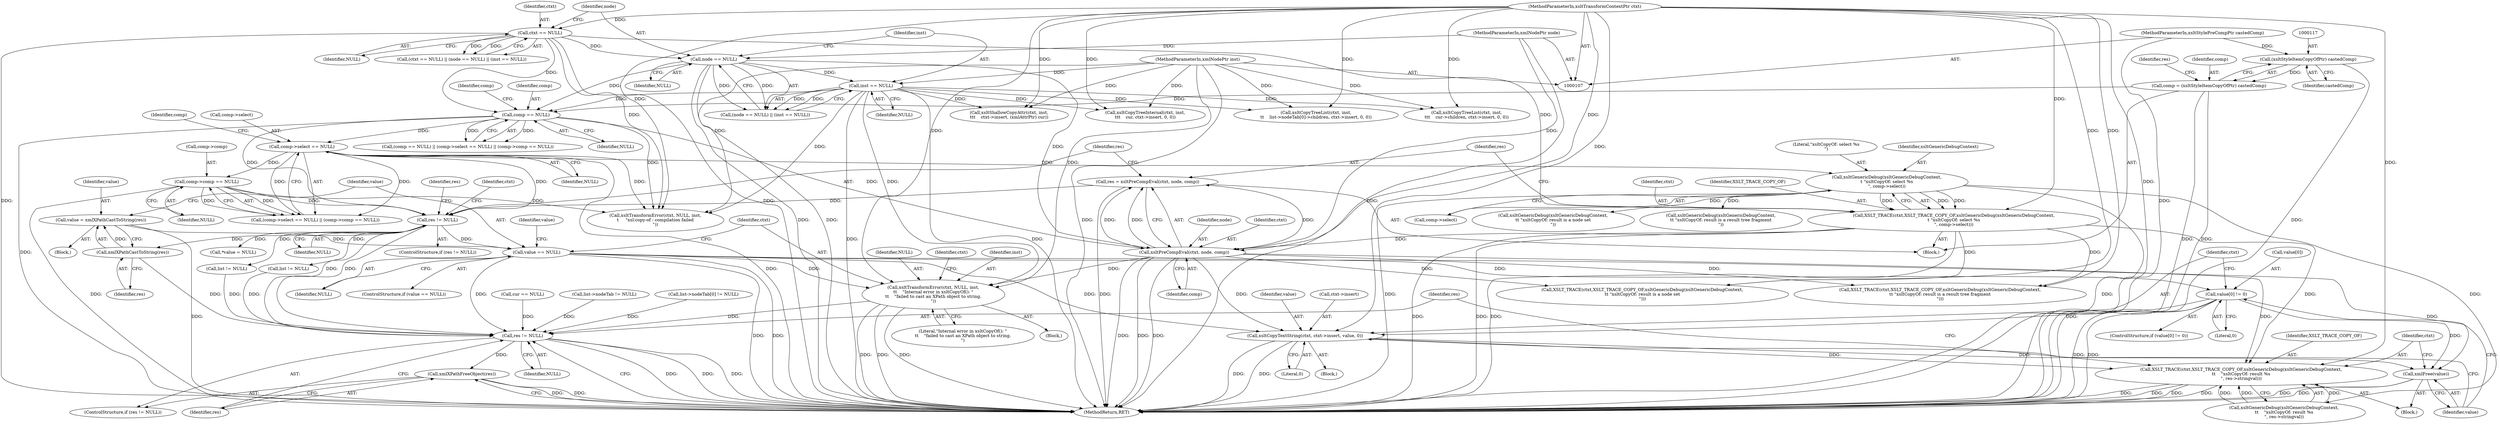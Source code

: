 digraph "0_Chrome_96dbafe288dbe2f0cc45fa3c39daf6d0c37acbab_35@pointer" {
"1000355" [label="(Call,value == NULL)"];
"1000350" [label="(Call,value = xmlXPathCastToString(res))"];
"1000352" [label="(Call,xmlXPathCastToString(res))"];
"1000180" [label="(Call,res != NULL)"];
"1000173" [label="(Call,res = xsltPreCompEval(ctxt, node, comp))"];
"1000175" [label="(Call,xsltPreCompEval(ctxt, node, comp))"];
"1000164" [label="(Call,XSLT_TRACE(ctxt,XSLT_TRACE_COPY_OF,xsltGenericDebug(xsltGenericDebugContext,\n\t \"xsltCopyOf: select %s\n\", comp->select)))"];
"1000130" [label="(Call,ctxt == NULL)"];
"1000108" [label="(MethodParameterIn,xsltTransformContextPtr ctxt)"];
"1000167" [label="(Call,xsltGenericDebug(xsltGenericDebugContext,\n\t \"xsltCopyOf: select %s\n\", comp->select))"];
"1000147" [label="(Call,comp->select == NULL)"];
"1000143" [label="(Call,comp == NULL)"];
"1000114" [label="(Call,comp = (xsltStyleItemCopyOfPtr) castedComp)"];
"1000116" [label="(Call,(xsltStyleItemCopyOfPtr) castedComp)"];
"1000111" [label="(MethodParameterIn,xsltStylePreCompPtr castedComp)"];
"1000134" [label="(Call,node == NULL)"];
"1000109" [label="(MethodParameterIn,xmlNodePtr node)"];
"1000137" [label="(Call,inst == NULL)"];
"1000110" [label="(MethodParameterIn,xmlNodePtr inst)"];
"1000152" [label="(Call,comp->comp == NULL)"];
"1000359" [label="(Call,xsltTransformError(ctxt, NULL, inst,\n\t\t    \"Internal error in xsltCopyOf(): \"\n\t\t    \"failed to cast an XPath object to string.\n\"))"];
"1000404" [label="(Call,res != NULL)"];
"1000407" [label="(Call,xmlXPathFreeObject(res))"];
"1000372" [label="(Call,value[0] != 0)"];
"1000378" [label="(Call,xsltCopyTextString(ctxt, ctxt->insert, value, 0))"];
"1000385" [label="(Call,xmlFree(value))"];
"1000387" [label="(Call,XSLT_TRACE(ctxt,XSLT_TRACE_COPY_OF,xsltGenericDebug(xsltGenericDebugContext,\n\t\t    \"xsltCopyOf: result %s\n\", res->stringval)))"];
"1000142" [label="(Call,(comp == NULL) || (comp->select == NULL) || (comp->comp == NULL))"];
"1000148" [label="(Call,comp->select)"];
"1000315" [label="(Call,list->nodeTab[0] != NULL)"];
"1000351" [label="(Identifier,value)"];
"1000110" [label="(MethodParameterIn,xmlNodePtr inst)"];
"1000387" [label="(Call,XSLT_TRACE(ctxt,XSLT_TRACE_COPY_OF,xsltGenericDebug(xsltGenericDebugContext,\n\t\t    \"xsltCopyOf: result %s\n\", res->stringval)))"];
"1000169" [label="(Literal,\"xsltCopyOf: select %s\n\")"];
"1000373" [label="(Call,value[0])"];
"1000345" [label="(Block,)"];
"1000108" [label="(MethodParameterIn,xsltTransformContextPtr ctxt)"];
"1000152" [label="(Call,comp->comp == NULL)"];
"1000354" [label="(ControlStructure,if (value == NULL))"];
"1000357" [label="(Identifier,NULL)"];
"1000377" [label="(Block,)"];
"1000374" [label="(Identifier,value)"];
"1000404" [label="(Call,res != NULL)"];
"1000177" [label="(Identifier,node)"];
"1000305" [label="(Call,list != NULL)"];
"1000131" [label="(Identifier,ctxt)"];
"1000295" [label="(Call,xsltGenericDebug(xsltGenericDebugContext,\n\t\t \"xsltCopyOf: result is a result tree fragment\n\"))"];
"1000363" [label="(Literal,\"Internal error in xsltCopyOf(): \"\n\t\t    \"failed to cast an XPath object to string.\n\")"];
"1000329" [label="(Call,xsltCopyTreeList(ctxt, inst,\n\t\t    list->nodeTab[0]->children, ctxt->insert, 0, 0))"];
"1000386" [label="(Identifier,value)"];
"1000384" [label="(Literal,0)"];
"1000385" [label="(Call,xmlFree(value))"];
"1000114" [label="(Call,comp = (xsltStyleItemCopyOfPtr) castedComp)"];
"1000407" [label="(Call,xmlXPathFreeObject(res))"];
"1000350" [label="(Call,value = xmlXPathCastToString(res))"];
"1000191" [label="(Call,XSLT_TRACE(ctxt,XSLT_TRACE_COPY_OF,xsltGenericDebug(xsltGenericDebugContext,\n\t\t \"xsltCopyOf: result is a node set\n\")))"];
"1000147" [label="(Call,comp->select == NULL)"];
"1000167" [label="(Call,xsltGenericDebug(xsltGenericDebugContext,\n\t \"xsltCopyOf: select %s\n\", comp->select))"];
"1000154" [label="(Identifier,comp)"];
"1000371" [label="(ControlStructure,if (value[0] != 0))"];
"1000182" [label="(Identifier,NULL)"];
"1000176" [label="(Identifier,ctxt)"];
"1000203" [label="(Call,list != NULL)"];
"1000390" [label="(Call,xsltGenericDebug(xsltGenericDebugContext,\n\t\t    \"xsltCopyOf: result %s\n\", res->stringval))"];
"1000361" [label="(Identifier,NULL)"];
"1000139" [label="(Identifier,NULL)"];
"1000366" [label="(Identifier,ctxt)"];
"1000353" [label="(Identifier,res)"];
"1000187" [label="(Identifier,res)"];
"1000383" [label="(Identifier,value)"];
"1000358" [label="(Block,)"];
"1000153" [label="(Call,comp->comp)"];
"1000352" [label="(Call,xmlXPathCastToString(res))"];
"1000164" [label="(Call,XSLT_TRACE(ctxt,XSLT_TRACE_COPY_OF,xsltGenericDebug(xsltGenericDebugContext,\n\t \"xsltCopyOf: select %s\n\", comp->select)))"];
"1000165" [label="(Identifier,ctxt)"];
"1000146" [label="(Call,(comp->select == NULL) || (comp->comp == NULL))"];
"1000370" [label="(Block,)"];
"1000359" [label="(Call,xsltTransformError(ctxt, NULL, inst,\n\t\t    \"Internal error in xsltCopyOf(): \"\n\t\t    \"failed to cast an XPath object to string.\n\"))"];
"1000121" [label="(Identifier,res)"];
"1000194" [label="(Call,xsltGenericDebug(xsltGenericDebugContext,\n\t\t \"xsltCopyOf: result is a node set\n\"))"];
"1000400" [label="(Identifier,ctxt)"];
"1000376" [label="(Literal,0)"];
"1000130" [label="(Call,ctxt == NULL)"];
"1000129" [label="(Call,(ctxt == NULL) || (node == NULL) || (inst == NULL))"];
"1000168" [label="(Identifier,xsltGenericDebugContext)"];
"1000379" [label="(Identifier,ctxt)"];
"1000372" [label="(Call,value[0] != 0)"];
"1000362" [label="(Identifier,inst)"];
"1000170" [label="(Call,comp->select)"];
"1000389" [label="(Identifier,XSLT_TRACE_COPY_OF)"];
"1000408" [label="(Identifier,res)"];
"1000145" [label="(Identifier,NULL)"];
"1000180" [label="(Call,res != NULL)"];
"1000181" [label="(Identifier,res)"];
"1000116" [label="(Call,(xsltStyleItemCopyOfPtr) castedComp)"];
"1000137" [label="(Call,inst == NULL)"];
"1000356" [label="(Identifier,value)"];
"1000173" [label="(Call,res = xsltPreCompEval(ctxt, node, comp))"];
"1000118" [label="(Identifier,castedComp)"];
"1000115" [label="(Identifier,comp)"];
"1000347" [label="(Call,*value = NULL)"];
"1000158" [label="(Call,xsltTransformError(ctxt, NULL, inst,\n\t     \"xsl:copy-of : compilation failed\n\"))"];
"1000403" [label="(ControlStructure,if (res != NULL))"];
"1000135" [label="(Identifier,node)"];
"1000228" [label="(Call,cur == NULL)"];
"1000138" [label="(Identifier,inst)"];
"1000309" [label="(Call,list->nodeTab != NULL)"];
"1000245" [label="(Call,xsltCopyTreeList(ctxt, inst,\n\t\t\t    cur->children, ctxt->insert, 0, 0))"];
"1000112" [label="(Block,)"];
"1000175" [label="(Call,xsltPreCompEval(ctxt, node, comp))"];
"1000380" [label="(Call,ctxt->insert)"];
"1000275" [label="(Call,xsltCopyTreeInternal(ctxt, inst,\n\t\t\t    cur, ctxt->insert, 0, 0))"];
"1000149" [label="(Identifier,comp)"];
"1000109" [label="(MethodParameterIn,xmlNodePtr node)"];
"1000179" [label="(ControlStructure,if (res != NULL))"];
"1000409" [label="(MethodReturn,RET)"];
"1000174" [label="(Identifier,res)"];
"1000360" [label="(Identifier,ctxt)"];
"1000166" [label="(Identifier,XSLT_TRACE_COPY_OF)"];
"1000355" [label="(Call,value == NULL)"];
"1000406" [label="(Identifier,NULL)"];
"1000178" [label="(Identifier,comp)"];
"1000378" [label="(Call,xsltCopyTextString(ctxt, ctxt->insert, value, 0))"];
"1000405" [label="(Identifier,res)"];
"1000151" [label="(Identifier,NULL)"];
"1000388" [label="(Identifier,ctxt)"];
"1000144" [label="(Identifier,comp)"];
"1000143" [label="(Call,comp == NULL)"];
"1000264" [label="(Call,xsltShallowCopyAttr(ctxt, inst,\n\t\t\t    ctxt->insert, (xmlAttrPtr) cur))"];
"1000132" [label="(Identifier,NULL)"];
"1000292" [label="(Call,XSLT_TRACE(ctxt,XSLT_TRACE_COPY_OF,xsltGenericDebug(xsltGenericDebugContext,\n\t\t \"xsltCopyOf: result is a result tree fragment\n\")))"];
"1000156" [label="(Identifier,NULL)"];
"1000133" [label="(Call,(node == NULL) || (inst == NULL))"];
"1000136" [label="(Identifier,NULL)"];
"1000134" [label="(Call,node == NULL)"];
"1000111" [label="(MethodParameterIn,xsltStylePreCompPtr castedComp)"];
"1000355" -> "1000354"  [label="AST: "];
"1000355" -> "1000357"  [label="CFG: "];
"1000356" -> "1000355"  [label="AST: "];
"1000357" -> "1000355"  [label="AST: "];
"1000360" -> "1000355"  [label="CFG: "];
"1000374" -> "1000355"  [label="CFG: "];
"1000355" -> "1000409"  [label="DDG: "];
"1000355" -> "1000409"  [label="DDG: "];
"1000350" -> "1000355"  [label="DDG: "];
"1000180" -> "1000355"  [label="DDG: "];
"1000355" -> "1000359"  [label="DDG: "];
"1000355" -> "1000372"  [label="DDG: "];
"1000355" -> "1000378"  [label="DDG: "];
"1000355" -> "1000385"  [label="DDG: "];
"1000355" -> "1000404"  [label="DDG: "];
"1000350" -> "1000345"  [label="AST: "];
"1000350" -> "1000352"  [label="CFG: "];
"1000351" -> "1000350"  [label="AST: "];
"1000352" -> "1000350"  [label="AST: "];
"1000356" -> "1000350"  [label="CFG: "];
"1000350" -> "1000409"  [label="DDG: "];
"1000352" -> "1000350"  [label="DDG: "];
"1000352" -> "1000353"  [label="CFG: "];
"1000353" -> "1000352"  [label="AST: "];
"1000180" -> "1000352"  [label="DDG: "];
"1000352" -> "1000404"  [label="DDG: "];
"1000180" -> "1000179"  [label="AST: "];
"1000180" -> "1000182"  [label="CFG: "];
"1000181" -> "1000180"  [label="AST: "];
"1000182" -> "1000180"  [label="AST: "];
"1000187" -> "1000180"  [label="CFG: "];
"1000400" -> "1000180"  [label="CFG: "];
"1000173" -> "1000180"  [label="DDG: "];
"1000147" -> "1000180"  [label="DDG: "];
"1000143" -> "1000180"  [label="DDG: "];
"1000152" -> "1000180"  [label="DDG: "];
"1000180" -> "1000203"  [label="DDG: "];
"1000180" -> "1000305"  [label="DDG: "];
"1000180" -> "1000347"  [label="DDG: "];
"1000180" -> "1000404"  [label="DDG: "];
"1000180" -> "1000404"  [label="DDG: "];
"1000173" -> "1000112"  [label="AST: "];
"1000173" -> "1000175"  [label="CFG: "];
"1000174" -> "1000173"  [label="AST: "];
"1000175" -> "1000173"  [label="AST: "];
"1000181" -> "1000173"  [label="CFG: "];
"1000173" -> "1000409"  [label="DDG: "];
"1000175" -> "1000173"  [label="DDG: "];
"1000175" -> "1000173"  [label="DDG: "];
"1000175" -> "1000173"  [label="DDG: "];
"1000175" -> "1000178"  [label="CFG: "];
"1000176" -> "1000175"  [label="AST: "];
"1000177" -> "1000175"  [label="AST: "];
"1000178" -> "1000175"  [label="AST: "];
"1000175" -> "1000409"  [label="DDG: "];
"1000175" -> "1000409"  [label="DDG: "];
"1000175" -> "1000409"  [label="DDG: "];
"1000164" -> "1000175"  [label="DDG: "];
"1000108" -> "1000175"  [label="DDG: "];
"1000134" -> "1000175"  [label="DDG: "];
"1000109" -> "1000175"  [label="DDG: "];
"1000143" -> "1000175"  [label="DDG: "];
"1000175" -> "1000191"  [label="DDG: "];
"1000175" -> "1000292"  [label="DDG: "];
"1000175" -> "1000359"  [label="DDG: "];
"1000175" -> "1000378"  [label="DDG: "];
"1000175" -> "1000387"  [label="DDG: "];
"1000164" -> "1000112"  [label="AST: "];
"1000164" -> "1000167"  [label="CFG: "];
"1000165" -> "1000164"  [label="AST: "];
"1000166" -> "1000164"  [label="AST: "];
"1000167" -> "1000164"  [label="AST: "];
"1000174" -> "1000164"  [label="CFG: "];
"1000164" -> "1000409"  [label="DDG: "];
"1000164" -> "1000409"  [label="DDG: "];
"1000164" -> "1000409"  [label="DDG: "];
"1000130" -> "1000164"  [label="DDG: "];
"1000108" -> "1000164"  [label="DDG: "];
"1000167" -> "1000164"  [label="DDG: "];
"1000167" -> "1000164"  [label="DDG: "];
"1000167" -> "1000164"  [label="DDG: "];
"1000164" -> "1000191"  [label="DDG: "];
"1000164" -> "1000292"  [label="DDG: "];
"1000164" -> "1000387"  [label="DDG: "];
"1000130" -> "1000129"  [label="AST: "];
"1000130" -> "1000132"  [label="CFG: "];
"1000131" -> "1000130"  [label="AST: "];
"1000132" -> "1000130"  [label="AST: "];
"1000135" -> "1000130"  [label="CFG: "];
"1000129" -> "1000130"  [label="CFG: "];
"1000130" -> "1000409"  [label="DDG: "];
"1000130" -> "1000409"  [label="DDG: "];
"1000130" -> "1000129"  [label="DDG: "];
"1000130" -> "1000129"  [label="DDG: "];
"1000108" -> "1000130"  [label="DDG: "];
"1000130" -> "1000134"  [label="DDG: "];
"1000130" -> "1000143"  [label="DDG: "];
"1000130" -> "1000158"  [label="DDG: "];
"1000108" -> "1000107"  [label="AST: "];
"1000108" -> "1000409"  [label="DDG: "];
"1000108" -> "1000158"  [label="DDG: "];
"1000108" -> "1000191"  [label="DDG: "];
"1000108" -> "1000245"  [label="DDG: "];
"1000108" -> "1000264"  [label="DDG: "];
"1000108" -> "1000275"  [label="DDG: "];
"1000108" -> "1000292"  [label="DDG: "];
"1000108" -> "1000329"  [label="DDG: "];
"1000108" -> "1000359"  [label="DDG: "];
"1000108" -> "1000378"  [label="DDG: "];
"1000108" -> "1000387"  [label="DDG: "];
"1000167" -> "1000170"  [label="CFG: "];
"1000168" -> "1000167"  [label="AST: "];
"1000169" -> "1000167"  [label="AST: "];
"1000170" -> "1000167"  [label="AST: "];
"1000167" -> "1000409"  [label="DDG: "];
"1000167" -> "1000409"  [label="DDG: "];
"1000147" -> "1000167"  [label="DDG: "];
"1000167" -> "1000194"  [label="DDG: "];
"1000167" -> "1000295"  [label="DDG: "];
"1000167" -> "1000390"  [label="DDG: "];
"1000147" -> "1000146"  [label="AST: "];
"1000147" -> "1000151"  [label="CFG: "];
"1000148" -> "1000147"  [label="AST: "];
"1000151" -> "1000147"  [label="AST: "];
"1000154" -> "1000147"  [label="CFG: "];
"1000146" -> "1000147"  [label="CFG: "];
"1000147" -> "1000409"  [label="DDG: "];
"1000147" -> "1000146"  [label="DDG: "];
"1000147" -> "1000146"  [label="DDG: "];
"1000143" -> "1000147"  [label="DDG: "];
"1000147" -> "1000152"  [label="DDG: "];
"1000147" -> "1000158"  [label="DDG: "];
"1000143" -> "1000142"  [label="AST: "];
"1000143" -> "1000145"  [label="CFG: "];
"1000144" -> "1000143"  [label="AST: "];
"1000145" -> "1000143"  [label="AST: "];
"1000149" -> "1000143"  [label="CFG: "];
"1000142" -> "1000143"  [label="CFG: "];
"1000143" -> "1000409"  [label="DDG: "];
"1000143" -> "1000142"  [label="DDG: "];
"1000143" -> "1000142"  [label="DDG: "];
"1000114" -> "1000143"  [label="DDG: "];
"1000134" -> "1000143"  [label="DDG: "];
"1000137" -> "1000143"  [label="DDG: "];
"1000143" -> "1000158"  [label="DDG: "];
"1000114" -> "1000112"  [label="AST: "];
"1000114" -> "1000116"  [label="CFG: "];
"1000115" -> "1000114"  [label="AST: "];
"1000116" -> "1000114"  [label="AST: "];
"1000121" -> "1000114"  [label="CFG: "];
"1000114" -> "1000409"  [label="DDG: "];
"1000114" -> "1000409"  [label="DDG: "];
"1000116" -> "1000114"  [label="DDG: "];
"1000116" -> "1000118"  [label="CFG: "];
"1000117" -> "1000116"  [label="AST: "];
"1000118" -> "1000116"  [label="AST: "];
"1000116" -> "1000409"  [label="DDG: "];
"1000111" -> "1000116"  [label="DDG: "];
"1000111" -> "1000107"  [label="AST: "];
"1000111" -> "1000409"  [label="DDG: "];
"1000134" -> "1000133"  [label="AST: "];
"1000134" -> "1000136"  [label="CFG: "];
"1000135" -> "1000134"  [label="AST: "];
"1000136" -> "1000134"  [label="AST: "];
"1000138" -> "1000134"  [label="CFG: "];
"1000133" -> "1000134"  [label="CFG: "];
"1000134" -> "1000409"  [label="DDG: "];
"1000134" -> "1000409"  [label="DDG: "];
"1000134" -> "1000133"  [label="DDG: "];
"1000134" -> "1000133"  [label="DDG: "];
"1000109" -> "1000134"  [label="DDG: "];
"1000134" -> "1000137"  [label="DDG: "];
"1000109" -> "1000107"  [label="AST: "];
"1000109" -> "1000409"  [label="DDG: "];
"1000137" -> "1000133"  [label="AST: "];
"1000137" -> "1000139"  [label="CFG: "];
"1000138" -> "1000137"  [label="AST: "];
"1000139" -> "1000137"  [label="AST: "];
"1000133" -> "1000137"  [label="CFG: "];
"1000137" -> "1000409"  [label="DDG: "];
"1000137" -> "1000409"  [label="DDG: "];
"1000137" -> "1000133"  [label="DDG: "];
"1000137" -> "1000133"  [label="DDG: "];
"1000110" -> "1000137"  [label="DDG: "];
"1000137" -> "1000158"  [label="DDG: "];
"1000137" -> "1000245"  [label="DDG: "];
"1000137" -> "1000264"  [label="DDG: "];
"1000137" -> "1000275"  [label="DDG: "];
"1000137" -> "1000329"  [label="DDG: "];
"1000137" -> "1000359"  [label="DDG: "];
"1000110" -> "1000107"  [label="AST: "];
"1000110" -> "1000409"  [label="DDG: "];
"1000110" -> "1000158"  [label="DDG: "];
"1000110" -> "1000245"  [label="DDG: "];
"1000110" -> "1000264"  [label="DDG: "];
"1000110" -> "1000275"  [label="DDG: "];
"1000110" -> "1000329"  [label="DDG: "];
"1000110" -> "1000359"  [label="DDG: "];
"1000152" -> "1000146"  [label="AST: "];
"1000152" -> "1000156"  [label="CFG: "];
"1000153" -> "1000152"  [label="AST: "];
"1000156" -> "1000152"  [label="AST: "];
"1000146" -> "1000152"  [label="CFG: "];
"1000152" -> "1000409"  [label="DDG: "];
"1000152" -> "1000146"  [label="DDG: "];
"1000152" -> "1000146"  [label="DDG: "];
"1000152" -> "1000158"  [label="DDG: "];
"1000359" -> "1000358"  [label="AST: "];
"1000359" -> "1000363"  [label="CFG: "];
"1000360" -> "1000359"  [label="AST: "];
"1000361" -> "1000359"  [label="AST: "];
"1000362" -> "1000359"  [label="AST: "];
"1000363" -> "1000359"  [label="AST: "];
"1000366" -> "1000359"  [label="CFG: "];
"1000359" -> "1000409"  [label="DDG: "];
"1000359" -> "1000409"  [label="DDG: "];
"1000359" -> "1000409"  [label="DDG: "];
"1000359" -> "1000404"  [label="DDG: "];
"1000404" -> "1000403"  [label="AST: "];
"1000404" -> "1000406"  [label="CFG: "];
"1000405" -> "1000404"  [label="AST: "];
"1000406" -> "1000404"  [label="AST: "];
"1000408" -> "1000404"  [label="CFG: "];
"1000409" -> "1000404"  [label="CFG: "];
"1000404" -> "1000409"  [label="DDG: "];
"1000404" -> "1000409"  [label="DDG: "];
"1000404" -> "1000409"  [label="DDG: "];
"1000309" -> "1000404"  [label="DDG: "];
"1000305" -> "1000404"  [label="DDG: "];
"1000228" -> "1000404"  [label="DDG: "];
"1000315" -> "1000404"  [label="DDG: "];
"1000203" -> "1000404"  [label="DDG: "];
"1000404" -> "1000407"  [label="DDG: "];
"1000407" -> "1000403"  [label="AST: "];
"1000407" -> "1000408"  [label="CFG: "];
"1000408" -> "1000407"  [label="AST: "];
"1000409" -> "1000407"  [label="CFG: "];
"1000407" -> "1000409"  [label="DDG: "];
"1000407" -> "1000409"  [label="DDG: "];
"1000372" -> "1000371"  [label="AST: "];
"1000372" -> "1000376"  [label="CFG: "];
"1000373" -> "1000372"  [label="AST: "];
"1000376" -> "1000372"  [label="AST: "];
"1000379" -> "1000372"  [label="CFG: "];
"1000386" -> "1000372"  [label="CFG: "];
"1000372" -> "1000409"  [label="DDG: "];
"1000372" -> "1000409"  [label="DDG: "];
"1000372" -> "1000378"  [label="DDG: "];
"1000372" -> "1000385"  [label="DDG: "];
"1000378" -> "1000377"  [label="AST: "];
"1000378" -> "1000384"  [label="CFG: "];
"1000379" -> "1000378"  [label="AST: "];
"1000380" -> "1000378"  [label="AST: "];
"1000383" -> "1000378"  [label="AST: "];
"1000384" -> "1000378"  [label="AST: "];
"1000386" -> "1000378"  [label="CFG: "];
"1000378" -> "1000409"  [label="DDG: "];
"1000378" -> "1000409"  [label="DDG: "];
"1000378" -> "1000385"  [label="DDG: "];
"1000378" -> "1000387"  [label="DDG: "];
"1000385" -> "1000370"  [label="AST: "];
"1000385" -> "1000386"  [label="CFG: "];
"1000386" -> "1000385"  [label="AST: "];
"1000388" -> "1000385"  [label="CFG: "];
"1000385" -> "1000409"  [label="DDG: "];
"1000385" -> "1000409"  [label="DDG: "];
"1000387" -> "1000370"  [label="AST: "];
"1000387" -> "1000390"  [label="CFG: "];
"1000388" -> "1000387"  [label="AST: "];
"1000389" -> "1000387"  [label="AST: "];
"1000390" -> "1000387"  [label="AST: "];
"1000405" -> "1000387"  [label="CFG: "];
"1000387" -> "1000409"  [label="DDG: "];
"1000387" -> "1000409"  [label="DDG: "];
"1000387" -> "1000409"  [label="DDG: "];
"1000387" -> "1000409"  [label="DDG: "];
"1000390" -> "1000387"  [label="DDG: "];
"1000390" -> "1000387"  [label="DDG: "];
"1000390" -> "1000387"  [label="DDG: "];
}
